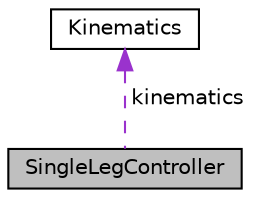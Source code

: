 digraph "SingleLegController"
{
 // LATEX_PDF_SIZE
  edge [fontname="Helvetica",fontsize="10",labelfontname="Helvetica",labelfontsize="10"];
  node [fontname="Helvetica",fontsize="10",shape=record];
  Node1 [label="SingleLegController",height=0.2,width=0.4,color="black", fillcolor="grey75", style="filled", fontcolor="black",tooltip=" "];
  Node2 -> Node1 [dir="back",color="darkorchid3",fontsize="10",style="dashed",label=" kinematics" ];
  Node2 [label="Kinematics",height=0.2,width=0.4,color="black", fillcolor="white", style="filled",URL="$classKinematics.html",tooltip="A class for analytical Kinematics Solving."];
}
